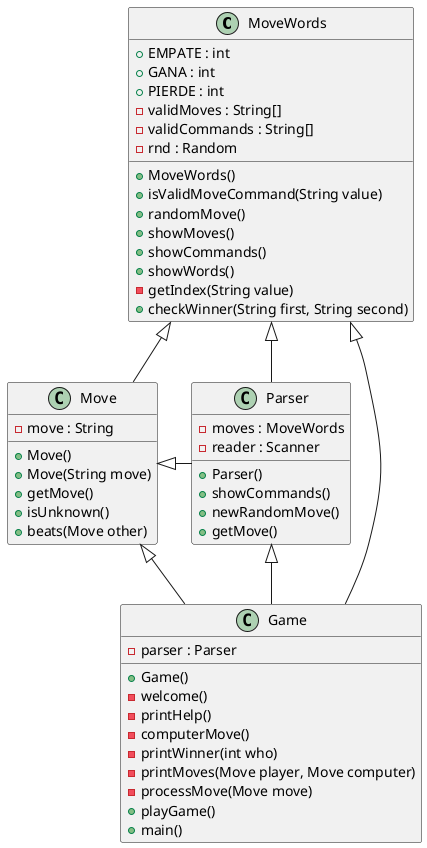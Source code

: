 @startuml
'https://plantuml.com/class-diagram

MoveWords <|-- Move
MoveWords <|-- Parser
MoveWords <|--- Game
Move <|- Parser
Parser <|-- Game
Move <|-- Game

class Game {
-parser : Parser
+Game()
-welcome()
-printHelp()
-computerMove()
-printWinner(int who)
-printMoves(Move player, Move computer)
-processMove(Move move)
+playGame()
+main()
}

class Move {
-move : String
+Move()
+Move(String move)
+getMove()
+isUnknown()
+beats(Move other)
}

class MoveWords {
+EMPATE : int
+GANA : int
+PIERDE : int
-validMoves : String[]
-validCommands : String[]
-rnd : Random
+MoveWords()
+isValidMoveCommand(String value)
+randomMove()
+showMoves()
+showCommands()
+showWords()
-getIndex(String value)
+checkWinner(String first, String second)
}

class Parser {
-moves : MoveWords
-reader : Scanner
+Parser()
+showCommands()
+newRandomMove()
+getMove()
}

@enduml